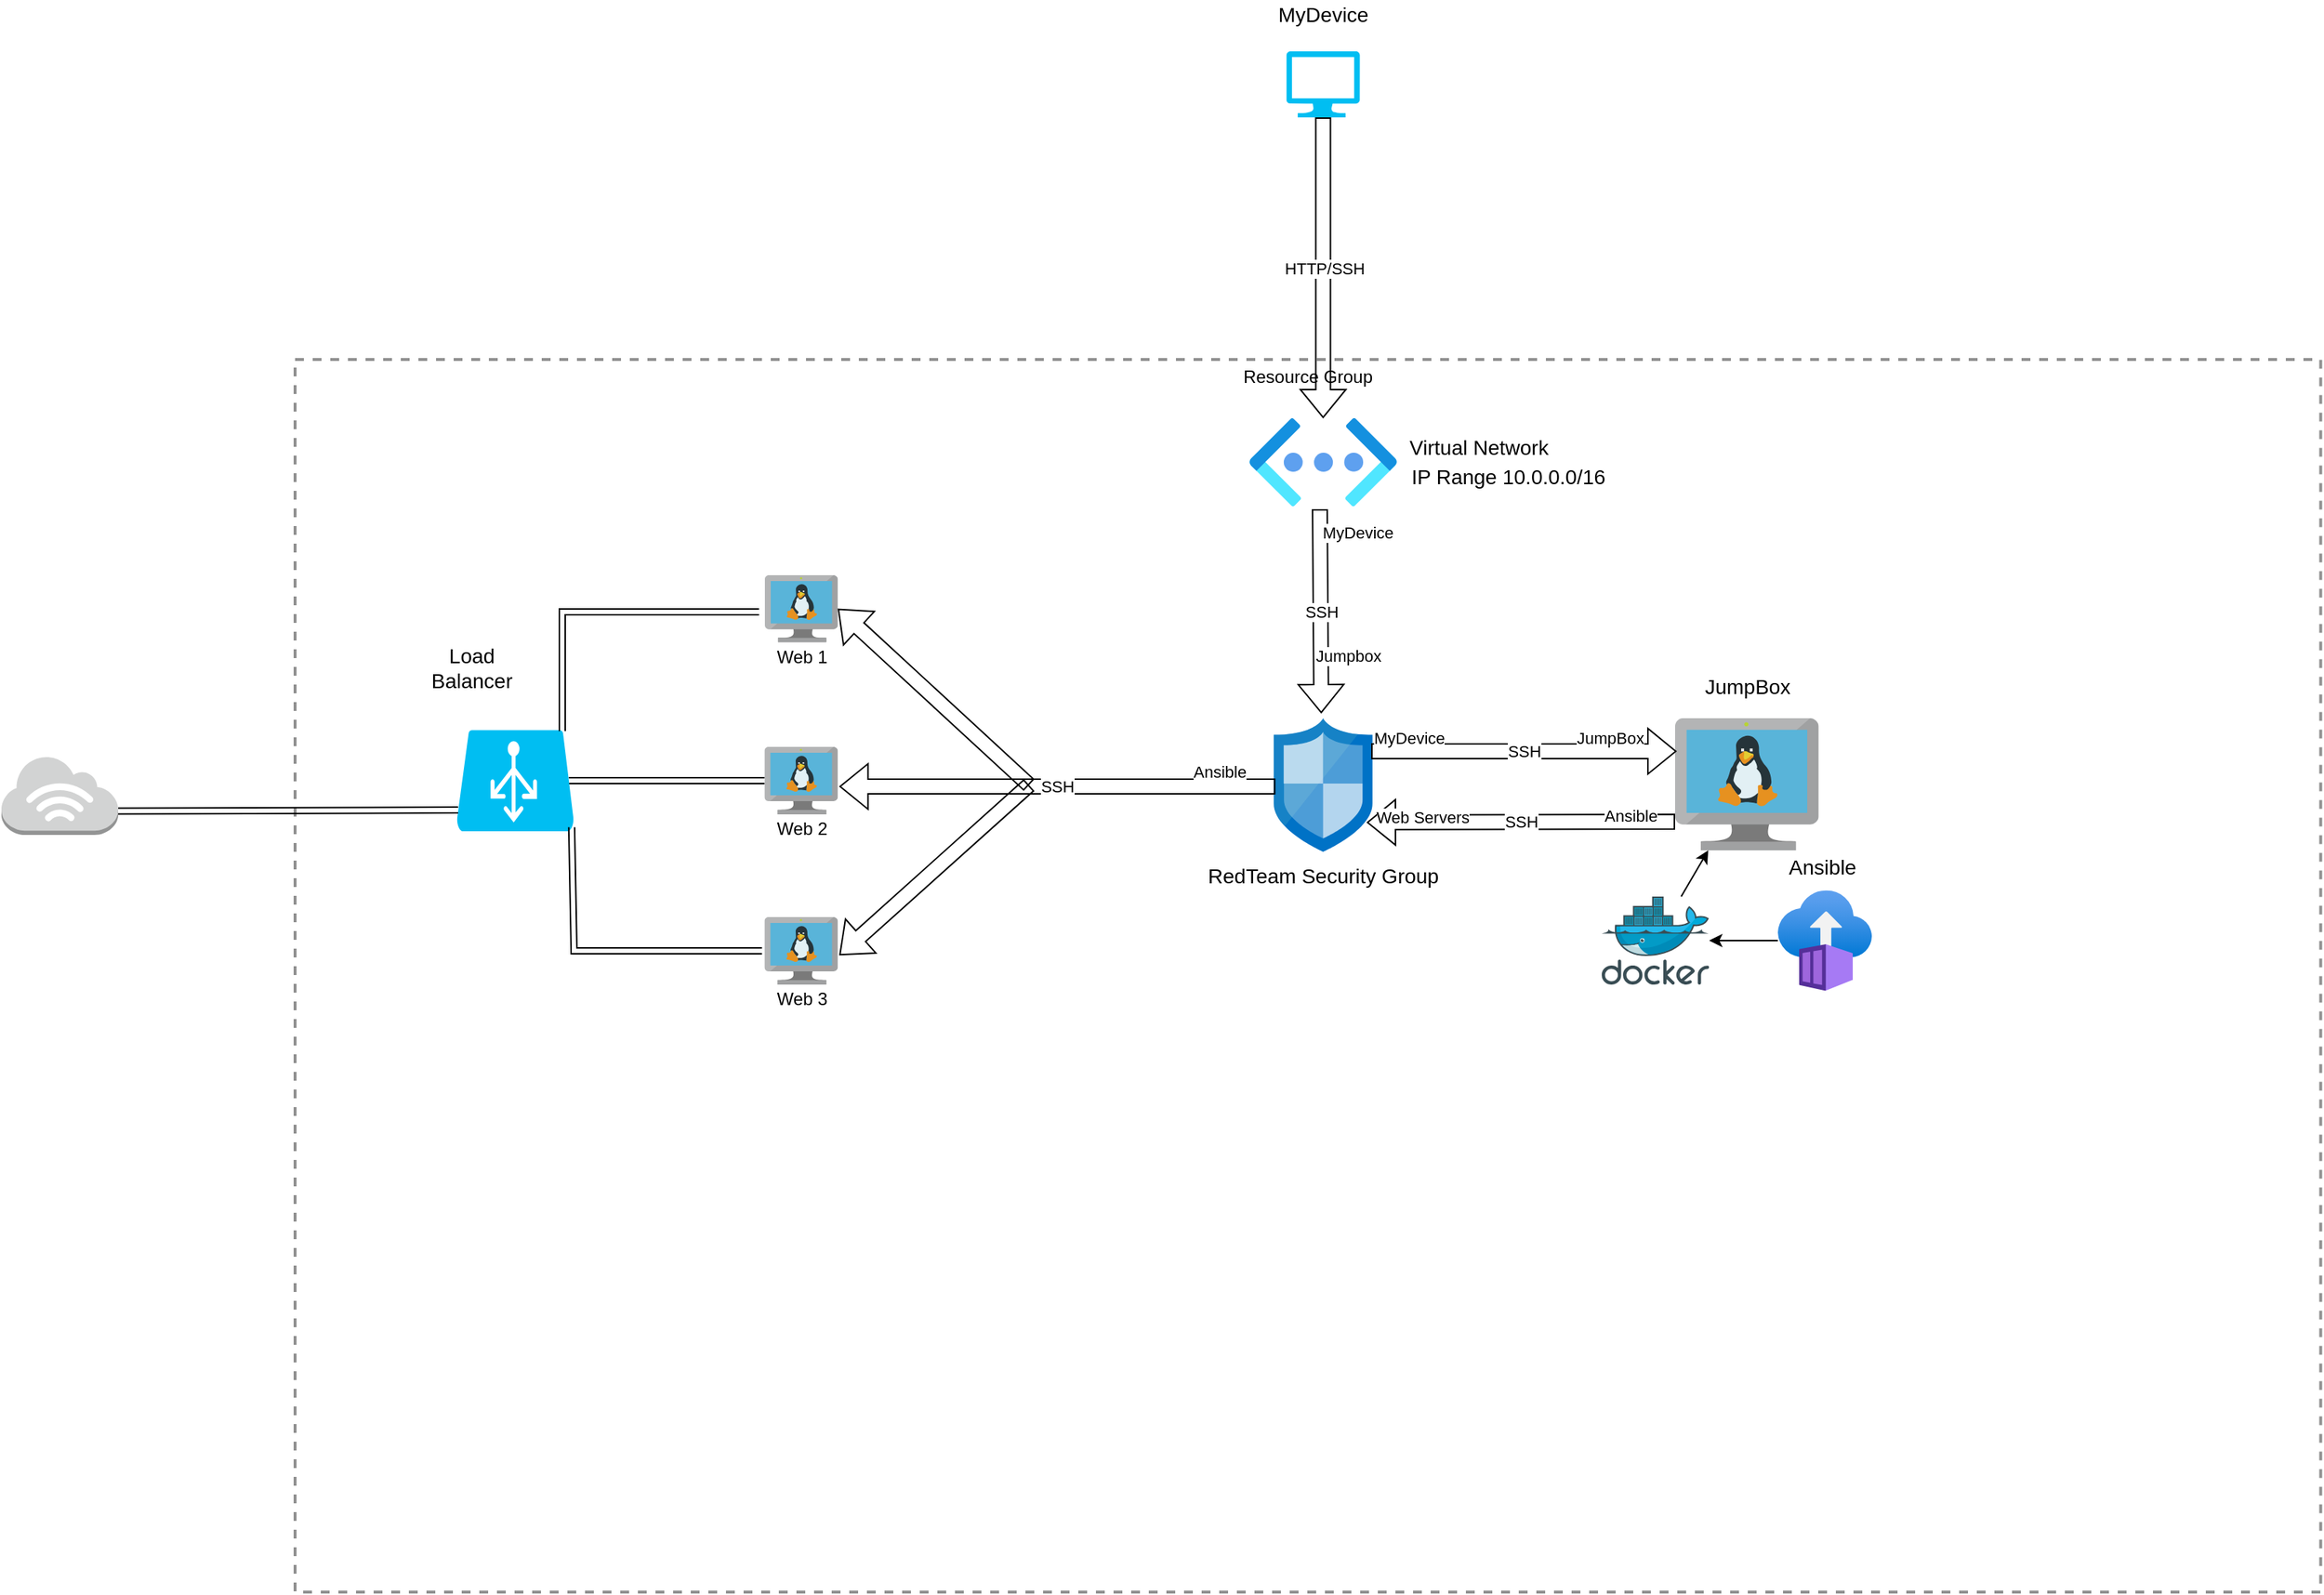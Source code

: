 <mxfile version="17.2.4" type="github">
  <diagram id="BcKHULZ1kER3_SqcdWZr" name="Page-1">
    <mxGraphModel dx="2522" dy="1604" grid="1" gridSize="10" guides="1" tooltips="1" connect="1" arrows="1" fold="1" page="1" pageScale="1" pageWidth="1100" pageHeight="850" math="0" shadow="0">
      <root>
        <mxCell id="0" />
        <mxCell id="1" parent="0" />
        <mxCell id="0T3sUIN6MnRl2pz91Clv-6" value="Resource Group" style="fontStyle=0;verticalAlign=top;align=center;spacingTop=-2;fillColor=none;rounded=0;whiteSpace=wrap;html=1;strokeColor=#919191;strokeWidth=2;dashed=1;container=1;collapsible=0;expand=0;recursiveResize=0;fontFamily=Helvetica;" vertex="1" parent="1">
          <mxGeometry x="-170" y="-200" width="1379.75" height="840" as="geometry" />
        </mxCell>
        <mxCell id="0T3sUIN6MnRl2pz91Clv-7" value="" style="aspect=fixed;html=1;points=[];align=center;image;fontSize=12;image=img/lib/azure2/networking/Virtual_Networks_Classic.svg;" vertex="1" parent="0T3sUIN6MnRl2pz91Clv-6">
          <mxGeometry x="650.01" y="40" width="100.5" height="60" as="geometry" />
        </mxCell>
        <mxCell id="0T3sUIN6MnRl2pz91Clv-8" value="" style="sketch=0;aspect=fixed;html=1;points=[];align=center;image;fontSize=12;image=img/lib/mscae/Network_Security_Groups_Classic.svg;" vertex="1" parent="0T3sUIN6MnRl2pz91Clv-6">
          <mxGeometry x="666.58" y="244.49" width="67.35" height="91.01" as="geometry" />
        </mxCell>
        <mxCell id="0T3sUIN6MnRl2pz91Clv-20" value="RedTeam Security Group" style="text;html=1;resizable=0;autosize=1;align=center;verticalAlign=middle;points=[];fillColor=none;strokeColor=none;rounded=0;fontFamily=Helvetica;fontSize=14;" vertex="1" parent="0T3sUIN6MnRl2pz91Clv-6">
          <mxGeometry x="615.26" y="341.5" width="170" height="20" as="geometry" />
        </mxCell>
        <mxCell id="0T3sUIN6MnRl2pz91Clv-25" value="Virtual Network" style="text;html=1;resizable=0;autosize=1;align=center;verticalAlign=middle;points=[];fillColor=none;strokeColor=none;rounded=0;fontFamily=Helvetica;fontSize=14;" vertex="1" parent="0T3sUIN6MnRl2pz91Clv-6">
          <mxGeometry x="750.5" y="50" width="110" height="20" as="geometry" />
        </mxCell>
        <mxCell id="0T3sUIN6MnRl2pz91Clv-27" value="" style="sketch=0;aspect=fixed;html=1;points=[];align=center;image;fontSize=12;image=img/lib/mscae/VM_Linux.svg;fontFamily=Helvetica;" vertex="1" parent="0T3sUIN6MnRl2pz91Clv-6">
          <mxGeometry x="940" y="244.49" width="97.83" height="90" as="geometry" />
        </mxCell>
        <mxCell id="0T3sUIN6MnRl2pz91Clv-29" value="IP Range 10.0.0.0/16" style="text;html=1;resizable=0;autosize=1;align=center;verticalAlign=middle;points=[];fillColor=none;strokeColor=none;rounded=0;fontFamily=Helvetica;fontSize=14;" vertex="1" parent="0T3sUIN6MnRl2pz91Clv-6">
          <mxGeometry x="750.5" y="70" width="150" height="20" as="geometry" />
        </mxCell>
        <mxCell id="0T3sUIN6MnRl2pz91Clv-39" value="" style="edgeStyle=none;rounded=0;orthogonalLoop=1;jettySize=auto;html=1;fontFamily=Helvetica;" edge="1" parent="0T3sUIN6MnRl2pz91Clv-6" source="0T3sUIN6MnRl2pz91Clv-30" target="0T3sUIN6MnRl2pz91Clv-27">
          <mxGeometry relative="1" as="geometry" />
        </mxCell>
        <mxCell id="0T3sUIN6MnRl2pz91Clv-30" value="" style="sketch=0;aspect=fixed;html=1;points=[];align=center;image;fontSize=12;image=img/lib/mscae/Docker.svg;fontFamily=Helvetica;" vertex="1" parent="0T3sUIN6MnRl2pz91Clv-6">
          <mxGeometry x="890" y="366" width="73.18" height="60" as="geometry" />
        </mxCell>
        <mxCell id="0T3sUIN6MnRl2pz91Clv-31" value="JumpBox" style="text;html=1;resizable=0;autosize=1;align=center;verticalAlign=middle;points=[];fillColor=none;strokeColor=none;rounded=0;fontFamily=Helvetica;fontSize=14;" vertex="1" parent="0T3sUIN6MnRl2pz91Clv-6">
          <mxGeometry x="953.91" y="213" width="70" height="20" as="geometry" />
        </mxCell>
        <mxCell id="0T3sUIN6MnRl2pz91Clv-36" value="Ansible" style="text;html=1;resizable=0;autosize=1;align=center;verticalAlign=middle;points=[];fillColor=none;strokeColor=none;rounded=0;fontFamily=Helvetica;fontSize=14;" vertex="1" parent="0T3sUIN6MnRl2pz91Clv-6">
          <mxGeometry x="1010" y="335.5" width="60" height="20" as="geometry" />
        </mxCell>
        <mxCell id="0T3sUIN6MnRl2pz91Clv-38" value="" style="edgeStyle=none;rounded=0;orthogonalLoop=1;jettySize=auto;html=1;fontFamily=Helvetica;" edge="1" parent="0T3sUIN6MnRl2pz91Clv-6" source="0T3sUIN6MnRl2pz91Clv-37" target="0T3sUIN6MnRl2pz91Clv-30">
          <mxGeometry relative="1" as="geometry" />
        </mxCell>
        <mxCell id="0T3sUIN6MnRl2pz91Clv-37" value="" style="aspect=fixed;html=1;points=[];align=center;image;fontSize=12;image=img/lib/azure2/containers/Container_Instances.svg;fontFamily=Helvetica;" vertex="1" parent="0T3sUIN6MnRl2pz91Clv-6">
          <mxGeometry x="1010" y="361.5" width="64" height="69" as="geometry" />
        </mxCell>
        <mxCell id="0T3sUIN6MnRl2pz91Clv-44" value="" style="endArrow=classic;html=1;rounded=0;fontFamily=Helvetica;shape=flexArrow;entryX=0.01;entryY=0.25;entryDx=0;entryDy=0;entryPerimeter=0;exitX=0.986;exitY=0.247;exitDx=0;exitDy=0;exitPerimeter=0;" edge="1" parent="0T3sUIN6MnRl2pz91Clv-6" source="0T3sUIN6MnRl2pz91Clv-8" target="0T3sUIN6MnRl2pz91Clv-27">
          <mxGeometry relative="1" as="geometry">
            <mxPoint x="755" y="170" as="sourcePoint" />
            <mxPoint x="895.92" y="169.5" as="targetPoint" />
            <Array as="points" />
          </mxGeometry>
        </mxCell>
        <mxCell id="0T3sUIN6MnRl2pz91Clv-45" value="SSH" style="edgeLabel;resizable=0;html=1;align=center;verticalAlign=middle;fontFamily=Helvetica;" connectable="0" vertex="1" parent="0T3sUIN6MnRl2pz91Clv-44">
          <mxGeometry relative="1" as="geometry" />
        </mxCell>
        <mxCell id="0T3sUIN6MnRl2pz91Clv-46" value="MyDevice" style="edgeLabel;resizable=0;html=1;align=left;verticalAlign=bottom;fontFamily=Helvetica;" connectable="0" vertex="1" parent="0T3sUIN6MnRl2pz91Clv-44">
          <mxGeometry x="-1" relative="1" as="geometry" />
        </mxCell>
        <mxCell id="0T3sUIN6MnRl2pz91Clv-47" value="JumpBox" style="edgeLabel;resizable=0;html=1;align=right;verticalAlign=bottom;fontFamily=Helvetica;" connectable="0" vertex="1" parent="0T3sUIN6MnRl2pz91Clv-44">
          <mxGeometry x="1" relative="1" as="geometry">
            <mxPoint x="-21" as="offset" />
          </mxGeometry>
        </mxCell>
        <mxCell id="0T3sUIN6MnRl2pz91Clv-52" value="" style="endArrow=classic;html=1;rounded=0;fontFamily=Helvetica;shape=flexArrow;exitX=0;exitY=0.783;exitDx=0;exitDy=0;exitPerimeter=0;entryX=0.942;entryY=0.78;entryDx=0;entryDy=0;entryPerimeter=0;" edge="1" parent="0T3sUIN6MnRl2pz91Clv-6" source="0T3sUIN6MnRl2pz91Clv-27" target="0T3sUIN6MnRl2pz91Clv-8">
          <mxGeometry relative="1" as="geometry">
            <mxPoint x="668.57" y="300" as="sourcePoint" />
            <mxPoint x="730" y="215" as="targetPoint" />
          </mxGeometry>
        </mxCell>
        <mxCell id="0T3sUIN6MnRl2pz91Clv-53" value="SSH" style="edgeLabel;resizable=0;html=1;align=center;verticalAlign=middle;fontFamily=Helvetica;" connectable="0" vertex="1" parent="0T3sUIN6MnRl2pz91Clv-52">
          <mxGeometry relative="1" as="geometry" />
        </mxCell>
        <mxCell id="0T3sUIN6MnRl2pz91Clv-54" value="Ansible" style="edgeLabel;resizable=0;html=1;align=left;verticalAlign=bottom;fontFamily=Helvetica;" connectable="0" vertex="1" parent="0T3sUIN6MnRl2pz91Clv-52">
          <mxGeometry x="-1" relative="1" as="geometry">
            <mxPoint x="-50" y="5" as="offset" />
          </mxGeometry>
        </mxCell>
        <mxCell id="0T3sUIN6MnRl2pz91Clv-55" value="Web Servers" style="edgeLabel;resizable=0;html=1;align=right;verticalAlign=bottom;fontFamily=Helvetica;" connectable="0" vertex="1" parent="0T3sUIN6MnRl2pz91Clv-52">
          <mxGeometry x="1" relative="1" as="geometry">
            <mxPoint x="70" y="5" as="offset" />
          </mxGeometry>
        </mxCell>
        <mxCell id="0T3sUIN6MnRl2pz91Clv-56" value="" style="sketch=0;aspect=fixed;html=1;points=[];align=center;image;fontSize=12;image=img/lib/mscae/VM_Linux.svg;fontFamily=Helvetica;" vertex="1" parent="0T3sUIN6MnRl2pz91Clv-6">
          <mxGeometry x="320" y="147" width="49.75" height="45.77" as="geometry" />
        </mxCell>
        <mxCell id="0T3sUIN6MnRl2pz91Clv-57" value="" style="sketch=0;aspect=fixed;html=1;points=[];align=center;image;fontSize=12;image=img/lib/mscae/VM_Linux.svg;fontFamily=Helvetica;" vertex="1" parent="0T3sUIN6MnRl2pz91Clv-6">
          <mxGeometry x="319.75" y="264" width="50" height="46" as="geometry" />
        </mxCell>
        <mxCell id="0T3sUIN6MnRl2pz91Clv-58" value="" style="sketch=0;aspect=fixed;html=1;points=[];align=center;image;fontSize=12;image=img/lib/mscae/VM_Linux.svg;fontFamily=Helvetica;" vertex="1" parent="0T3sUIN6MnRl2pz91Clv-6">
          <mxGeometry x="319.75" y="380" width="50" height="46" as="geometry" />
        </mxCell>
        <mxCell id="0T3sUIN6MnRl2pz91Clv-67" value="Web 1" style="text;html=1;resizable=0;autosize=1;align=center;verticalAlign=middle;points=[];fillColor=none;strokeColor=none;rounded=0;fontFamily=Helvetica;" vertex="1" parent="0T3sUIN6MnRl2pz91Clv-6">
          <mxGeometry x="320" y="193" width="50" height="20" as="geometry" />
        </mxCell>
        <mxCell id="0T3sUIN6MnRl2pz91Clv-68" value="Web 2" style="text;html=1;resizable=0;autosize=1;align=center;verticalAlign=middle;points=[];fillColor=none;strokeColor=none;rounded=0;fontFamily=Helvetica;" vertex="1" parent="0T3sUIN6MnRl2pz91Clv-6">
          <mxGeometry x="320" y="310" width="50" height="20" as="geometry" />
        </mxCell>
        <mxCell id="0T3sUIN6MnRl2pz91Clv-69" value="Web 3" style="text;html=1;resizable=0;autosize=1;align=center;verticalAlign=middle;points=[];fillColor=none;strokeColor=none;rounded=0;fontFamily=Helvetica;" vertex="1" parent="0T3sUIN6MnRl2pz91Clv-6">
          <mxGeometry x="320" y="426" width="50" height="20" as="geometry" />
        </mxCell>
        <mxCell id="0T3sUIN6MnRl2pz91Clv-75" value="" style="endArrow=classic;html=1;rounded=0;fontFamily=Helvetica;shape=flexArrow;exitX=0.478;exitY=1.033;exitDx=0;exitDy=0;exitPerimeter=0;entryX=0.481;entryY=-0.038;entryDx=0;entryDy=0;entryPerimeter=0;" edge="1" parent="0T3sUIN6MnRl2pz91Clv-6" source="0T3sUIN6MnRl2pz91Clv-7" target="0T3sUIN6MnRl2pz91Clv-8">
          <mxGeometry relative="1" as="geometry">
            <mxPoint x="640" y="170" as="sourcePoint" />
            <mxPoint x="800" y="170" as="targetPoint" />
          </mxGeometry>
        </mxCell>
        <mxCell id="0T3sUIN6MnRl2pz91Clv-76" value="SSH" style="edgeLabel;resizable=0;html=1;align=center;verticalAlign=middle;fontFamily=Helvetica;" connectable="0" vertex="1" parent="0T3sUIN6MnRl2pz91Clv-75">
          <mxGeometry relative="1" as="geometry" />
        </mxCell>
        <mxCell id="0T3sUIN6MnRl2pz91Clv-77" value="MyDevice" style="edgeLabel;resizable=0;html=1;align=left;verticalAlign=bottom;fontFamily=Helvetica;" connectable="0" vertex="1" parent="0T3sUIN6MnRl2pz91Clv-75">
          <mxGeometry x="-1" relative="1" as="geometry">
            <mxPoint y="25" as="offset" />
          </mxGeometry>
        </mxCell>
        <mxCell id="0T3sUIN6MnRl2pz91Clv-78" value="Jumpbox" style="edgeLabel;resizable=0;html=1;align=right;verticalAlign=bottom;fontFamily=Helvetica;" connectable="0" vertex="1" parent="0T3sUIN6MnRl2pz91Clv-75">
          <mxGeometry x="1" relative="1" as="geometry">
            <mxPoint x="42" y="-30" as="offset" />
          </mxGeometry>
        </mxCell>
        <mxCell id="0T3sUIN6MnRl2pz91Clv-86" value="" style="endArrow=classic;html=1;rounded=0;fontFamily=Helvetica;shape=flexArrow;entryX=1.02;entryY=0.587;entryDx=0;entryDy=0;entryPerimeter=0;exitX=0.017;exitY=0.511;exitDx=0;exitDy=0;exitPerimeter=0;" edge="1" parent="0T3sUIN6MnRl2pz91Clv-6" source="0T3sUIN6MnRl2pz91Clv-8" target="0T3sUIN6MnRl2pz91Clv-57">
          <mxGeometry relative="1" as="geometry">
            <mxPoint x="399.75" y="110" as="sourcePoint" />
            <mxPoint x="559.75" y="110" as="targetPoint" />
          </mxGeometry>
        </mxCell>
        <mxCell id="0T3sUIN6MnRl2pz91Clv-87" value="SSH" style="edgeLabel;resizable=0;html=1;align=center;verticalAlign=middle;fontFamily=Helvetica;" connectable="0" vertex="1" parent="0T3sUIN6MnRl2pz91Clv-86">
          <mxGeometry relative="1" as="geometry" />
        </mxCell>
        <mxCell id="0T3sUIN6MnRl2pz91Clv-88" value="Ansible" style="edgeLabel;resizable=0;html=1;align=left;verticalAlign=bottom;fontFamily=Helvetica;" connectable="0" vertex="1" parent="0T3sUIN6MnRl2pz91Clv-86">
          <mxGeometry x="-1" relative="1" as="geometry">
            <mxPoint x="-58" y="-1" as="offset" />
          </mxGeometry>
        </mxCell>
        <mxCell id="0T3sUIN6MnRl2pz91Clv-111" style="edgeStyle=orthogonalEdgeStyle;shape=link;rounded=0;orthogonalLoop=1;jettySize=auto;html=1;exitX=0.955;exitY=0.5;exitDx=0;exitDy=0;exitPerimeter=0;fontFamily=Helvetica;fontSize=14;" edge="1" parent="0T3sUIN6MnRl2pz91Clv-6" source="0T3sUIN6MnRl2pz91Clv-93" target="0T3sUIN6MnRl2pz91Clv-57">
          <mxGeometry relative="1" as="geometry" />
        </mxCell>
        <mxCell id="0T3sUIN6MnRl2pz91Clv-93" value="" style="verticalLabelPosition=bottom;html=1;verticalAlign=top;align=center;strokeColor=none;fillColor=#00BEF2;shape=mxgraph.azure.azure_load_balancer;fontFamily=Helvetica;fontSize=14;" vertex="1" parent="0T3sUIN6MnRl2pz91Clv-6">
          <mxGeometry x="110" y="252.5" width="80" height="69" as="geometry" />
        </mxCell>
        <mxCell id="0T3sUIN6MnRl2pz91Clv-114" value="" style="endArrow=none;html=1;rounded=0;fontFamily=Helvetica;fontSize=14;shape=link;entryX=0.98;entryY=0.96;entryDx=0;entryDy=0;entryPerimeter=0;exitX=-0.035;exitY=0.5;exitDx=0;exitDy=0;exitPerimeter=0;" edge="1" parent="0T3sUIN6MnRl2pz91Clv-6" source="0T3sUIN6MnRl2pz91Clv-58" target="0T3sUIN6MnRl2pz91Clv-93">
          <mxGeometry width="50" height="50" relative="1" as="geometry">
            <mxPoint x="140" y="421" as="sourcePoint" />
            <mxPoint x="190" y="371" as="targetPoint" />
            <Array as="points">
              <mxPoint x="190" y="403" />
            </Array>
          </mxGeometry>
        </mxCell>
        <mxCell id="0T3sUIN6MnRl2pz91Clv-115" value="" style="endArrow=none;html=1;rounded=0;fontFamily=Helvetica;fontSize=14;shape=link;entryX=-0.08;entryY=0.546;entryDx=0;entryDy=0;entryPerimeter=0;exitX=0.9;exitY=0.01;exitDx=0;exitDy=0;exitPerimeter=0;" edge="1" parent="0T3sUIN6MnRl2pz91Clv-6" source="0T3sUIN6MnRl2pz91Clv-93" target="0T3sUIN6MnRl2pz91Clv-56">
          <mxGeometry width="50" height="50" relative="1" as="geometry">
            <mxPoint x="130" y="213" as="sourcePoint" />
            <mxPoint x="180" y="163" as="targetPoint" />
            <Array as="points">
              <mxPoint x="182" y="172" />
            </Array>
          </mxGeometry>
        </mxCell>
        <mxCell id="0T3sUIN6MnRl2pz91Clv-118" value="Load&lt;br&gt;Balancer" style="text;html=1;resizable=0;autosize=1;align=center;verticalAlign=middle;points=[];fillColor=none;strokeColor=none;rounded=0;fontFamily=Helvetica;fontSize=14;" vertex="1" parent="0T3sUIN6MnRl2pz91Clv-6">
          <mxGeometry x="85" y="190" width="70" height="40" as="geometry" />
        </mxCell>
        <mxCell id="0T3sUIN6MnRl2pz91Clv-40" value="" style="verticalLabelPosition=bottom;html=1;verticalAlign=top;align=center;strokeColor=none;fillColor=#00BEF2;shape=mxgraph.azure.computer;pointerEvents=1;fontFamily=Helvetica;" vertex="1" parent="1">
          <mxGeometry x="505.25" y="-410" width="50" height="45" as="geometry" />
        </mxCell>
        <mxCell id="0T3sUIN6MnRl2pz91Clv-64" value="" style="endArrow=classic;html=1;rounded=0;fontFamily=Helvetica;shape=flexArrow;entryX=1.02;entryY=0.565;entryDx=0;entryDy=0;entryPerimeter=0;" edge="1" parent="1" target="0T3sUIN6MnRl2pz91Clv-58">
          <mxGeometry width="50" height="50" relative="1" as="geometry">
            <mxPoint x="330" y="90" as="sourcePoint" />
            <mxPoint x="580" y="110" as="targetPoint" />
          </mxGeometry>
        </mxCell>
        <mxCell id="0T3sUIN6MnRl2pz91Clv-73" value="" style="endArrow=classic;html=1;rounded=0;fontFamily=Helvetica;shape=flexArrow;exitX=0.5;exitY=1;exitDx=0;exitDy=0;exitPerimeter=0;" edge="1" parent="1" source="0T3sUIN6MnRl2pz91Clv-40" target="0T3sUIN6MnRl2pz91Clv-7">
          <mxGeometry relative="1" as="geometry">
            <mxPoint x="550" y="-110" as="sourcePoint" />
            <mxPoint x="650" y="-110" as="targetPoint" />
          </mxGeometry>
        </mxCell>
        <mxCell id="0T3sUIN6MnRl2pz91Clv-74" value="HTTP/SSH" style="edgeLabel;resizable=0;html=1;align=center;verticalAlign=middle;fontFamily=Helvetica;" connectable="0" vertex="1" parent="0T3sUIN6MnRl2pz91Clv-73">
          <mxGeometry relative="1" as="geometry" />
        </mxCell>
        <mxCell id="0T3sUIN6MnRl2pz91Clv-89" value="" style="endArrow=classic;html=1;rounded=0;fontFamily=Helvetica;shape=flexArrow;entryX=1;entryY=0.5;entryDx=0;entryDy=0;entryPerimeter=0;" edge="1" parent="1" target="0T3sUIN6MnRl2pz91Clv-56">
          <mxGeometry width="50" height="50" relative="1" as="geometry">
            <mxPoint x="330" y="90" as="sourcePoint" />
            <mxPoint x="580" y="-100" as="targetPoint" />
          </mxGeometry>
        </mxCell>
        <mxCell id="0T3sUIN6MnRl2pz91Clv-91" value="MyDevice" style="text;html=1;resizable=0;autosize=1;align=center;verticalAlign=middle;points=[];fillColor=none;strokeColor=none;rounded=0;fontFamily=Helvetica;fontSize=14;" vertex="1" parent="1">
          <mxGeometry x="490.25" y="-445" width="80" height="20" as="geometry" />
        </mxCell>
        <mxCell id="0T3sUIN6MnRl2pz91Clv-116" value="" style="outlineConnect=0;dashed=0;verticalLabelPosition=bottom;verticalAlign=top;align=center;html=1;shape=mxgraph.aws3.internet_3;fillColor=#D2D3D3;gradientColor=none;fontFamily=Helvetica;fontSize=14;" vertex="1" parent="1">
          <mxGeometry x="-370" y="70" width="79.5" height="54" as="geometry" />
        </mxCell>
        <mxCell id="0T3sUIN6MnRl2pz91Clv-117" value="" style="endArrow=none;html=1;rounded=0;fontFamily=Helvetica;fontSize=14;shape=link;entryX=1;entryY=0.7;entryDx=0;entryDy=0;entryPerimeter=0;exitX=0.013;exitY=0.79;exitDx=0;exitDy=0;exitPerimeter=0;" edge="1" parent="1" source="0T3sUIN6MnRl2pz91Clv-93" target="0T3sUIN6MnRl2pz91Clv-116">
          <mxGeometry width="50" height="50" relative="1" as="geometry">
            <mxPoint x="10" y="80" as="sourcePoint" />
            <mxPoint x="60" y="30" as="targetPoint" />
          </mxGeometry>
        </mxCell>
      </root>
    </mxGraphModel>
  </diagram>
</mxfile>
